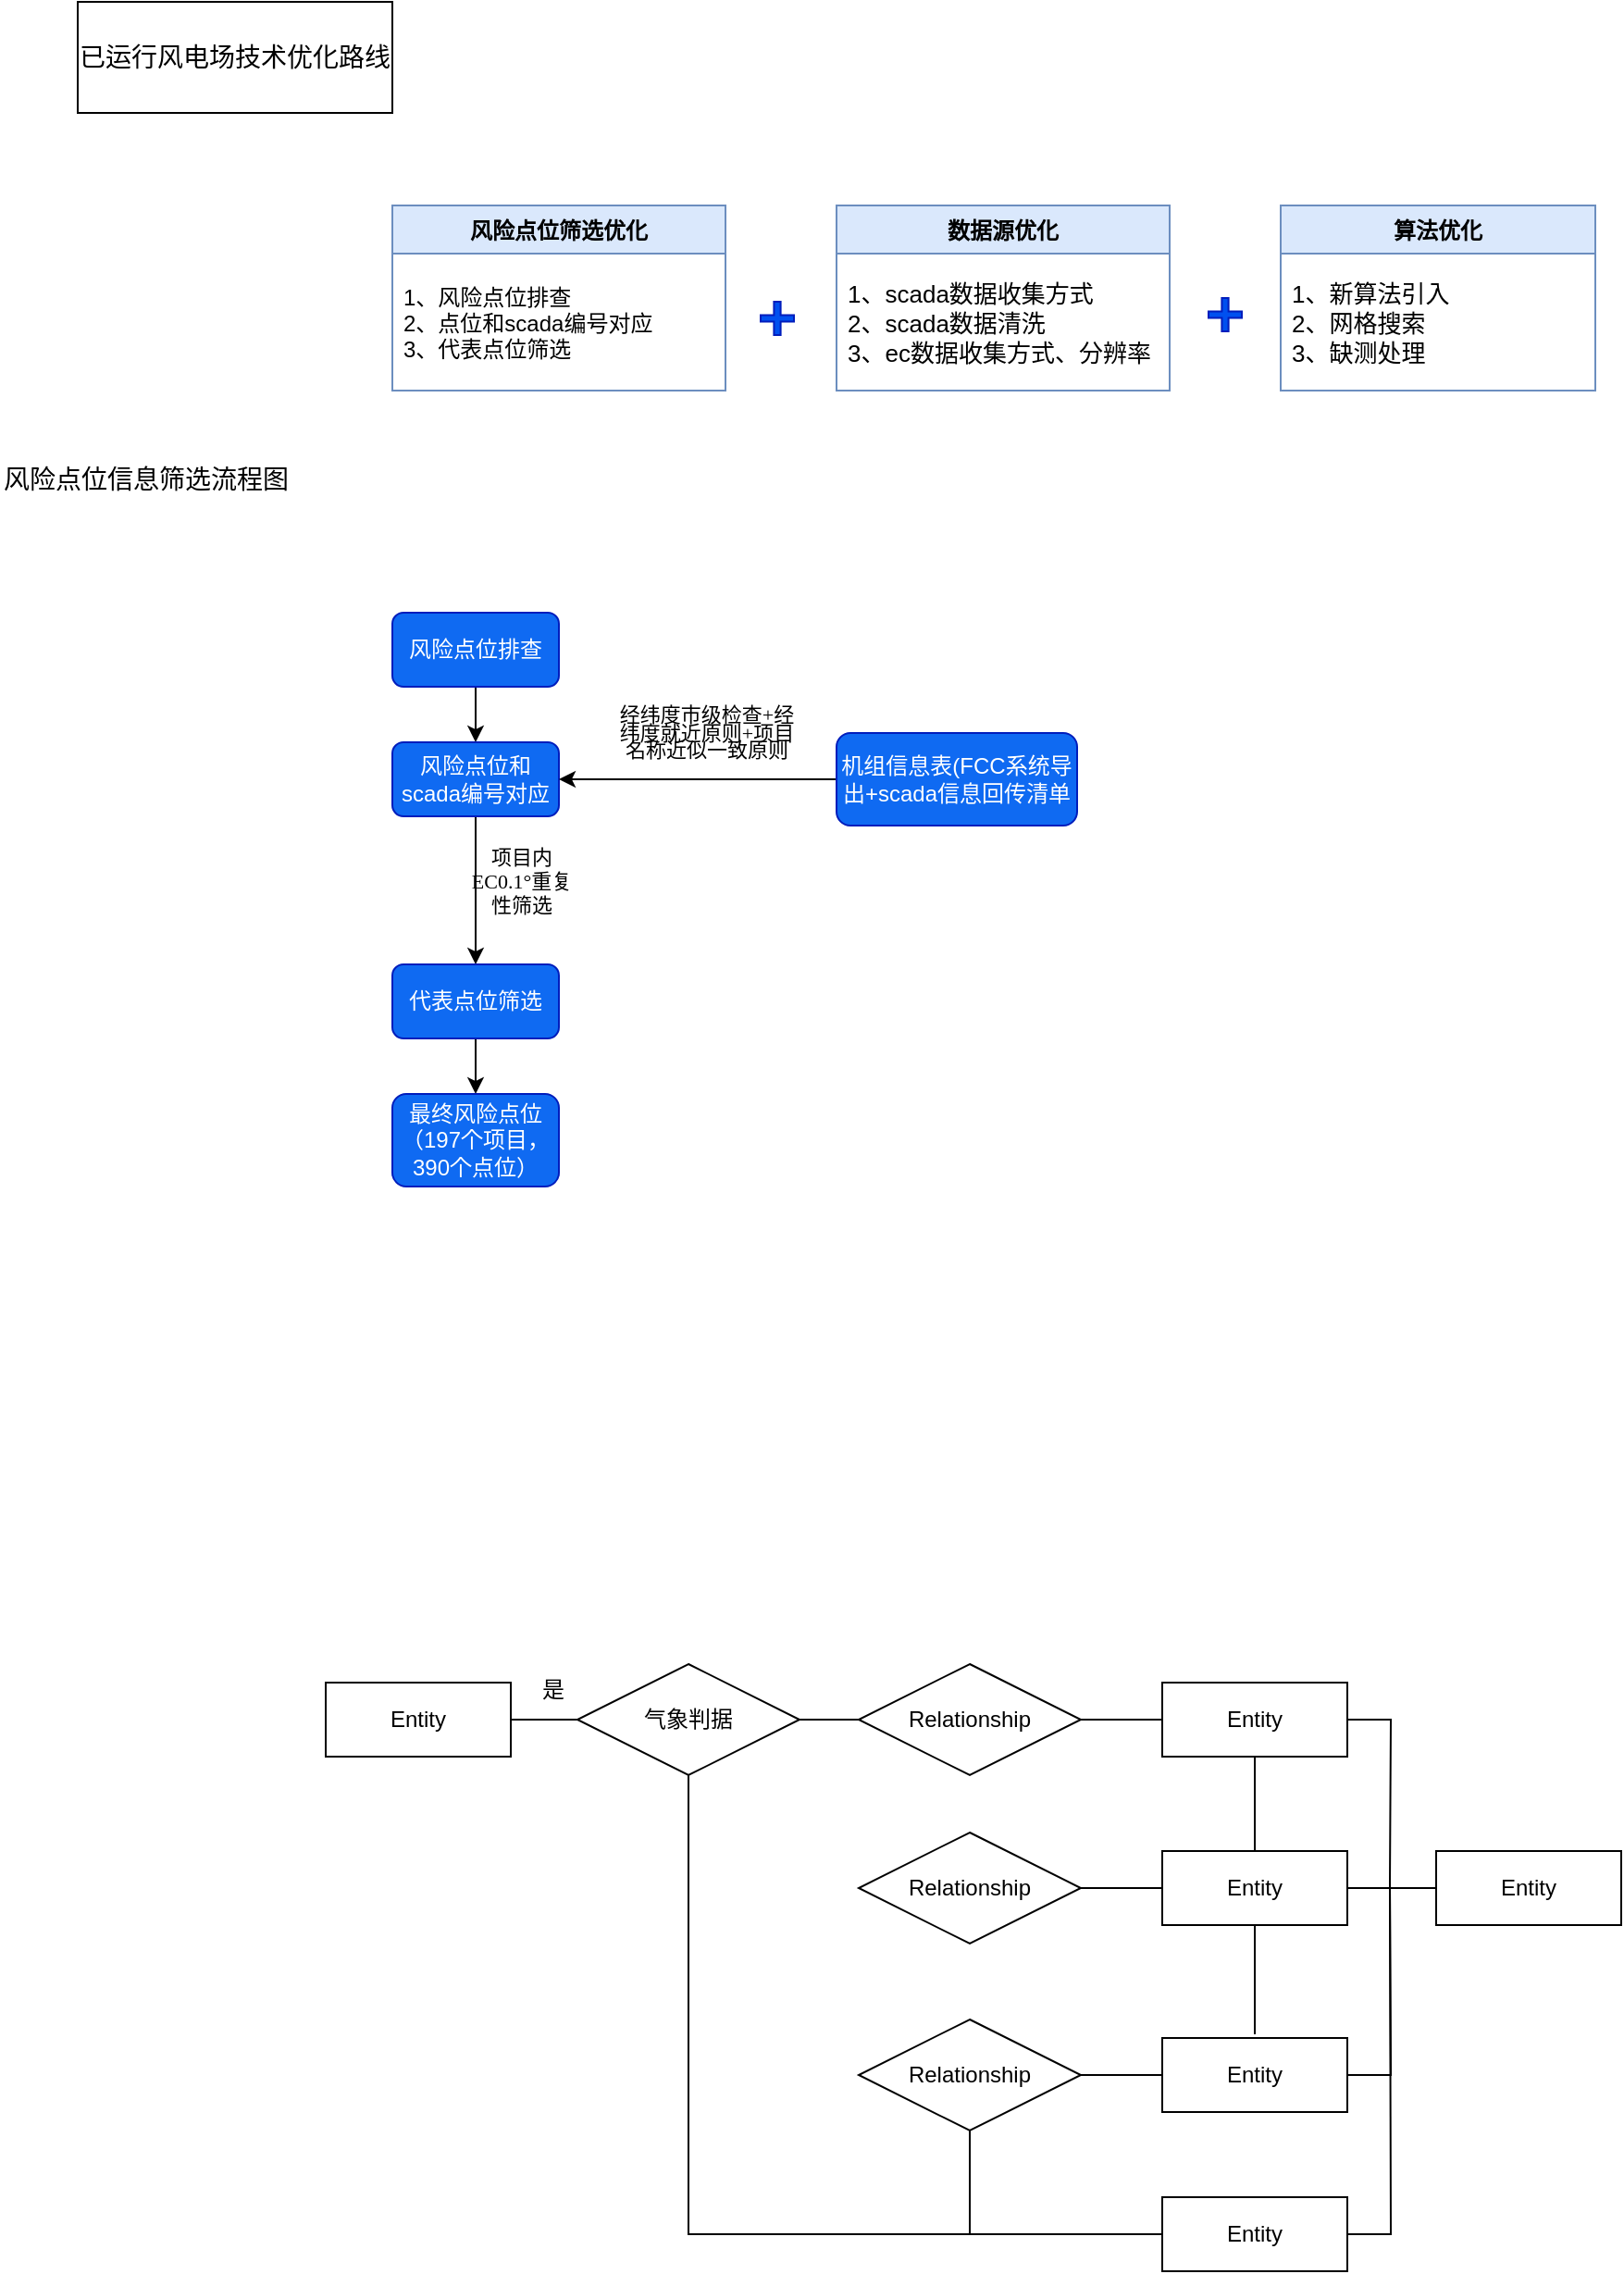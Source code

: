 <mxfile version="20.4.2" type="github">
  <diagram id="C5RBs43oDa-KdzZeNtuy" name="Page-1">
    <mxGraphModel dx="865" dy="989" grid="0" gridSize="10" guides="1" tooltips="1" connect="1" arrows="1" fold="1" page="0" pageScale="1" pageWidth="827" pageHeight="1169" background="none" math="0" shadow="0">
      <root>
        <mxCell id="WIyWlLk6GJQsqaUBKTNV-0" />
        <mxCell id="WIyWlLk6GJQsqaUBKTNV-1" parent="WIyWlLk6GJQsqaUBKTNV-0" />
        <mxCell id="zkfFHV4jXpPFQw0GAbJ--0" value="风险点位筛选优化" style="swimlane;fontStyle=1;align=center;verticalAlign=top;childLayout=stackLayout;horizontal=1;startSize=26;horizontalStack=0;resizeParent=1;resizeLast=0;collapsible=1;marginBottom=0;rounded=0;shadow=0;strokeWidth=1;fillColor=#dae8fc;strokeColor=#6c8ebf;" parent="WIyWlLk6GJQsqaUBKTNV-1" vertex="1">
          <mxGeometry x="220" y="150" width="180" height="100" as="geometry">
            <mxRectangle x="220" y="120" width="160" height="26" as="alternateBounds" />
          </mxGeometry>
        </mxCell>
        <mxCell id="zkfFHV4jXpPFQw0GAbJ--1" value="1、风险点位排查&#xa;2、点位和scada编号对应&#xa;3、代表点位筛选" style="text;align=left;verticalAlign=middle;spacingLeft=4;spacingRight=4;overflow=hidden;rotatable=0;points=[[0,0.5],[1,0.5]];portConstraint=eastwest;" parent="zkfFHV4jXpPFQw0GAbJ--0" vertex="1">
          <mxGeometry y="26" width="180" height="74" as="geometry" />
        </mxCell>
        <mxCell id="zkfFHV4jXpPFQw0GAbJ--17" value="数据源优化" style="swimlane;fontStyle=1;align=center;verticalAlign=top;childLayout=stackLayout;horizontal=1;startSize=26;horizontalStack=0;resizeParent=1;resizeLast=0;collapsible=1;marginBottom=0;rounded=0;shadow=0;strokeWidth=1;fillColor=#dae8fc;strokeColor=#6c8ebf;" parent="WIyWlLk6GJQsqaUBKTNV-1" vertex="1">
          <mxGeometry x="460" y="150" width="180" height="100" as="geometry">
            <mxRectangle x="508" y="120" width="160" height="26" as="alternateBounds" />
          </mxGeometry>
        </mxCell>
        <mxCell id="zkfFHV4jXpPFQw0GAbJ--18" value="1、scada数据收集方式&#xa;2、scada数据清洗&#xa;3、ec数据收集方式、分辨率" style="text;align=left;verticalAlign=middle;spacingLeft=4;spacingRight=4;overflow=hidden;rotatable=0;points=[[0,0.5],[1,0.5]];portConstraint=eastwest;horizontal=1;fontSize=13;" parent="zkfFHV4jXpPFQw0GAbJ--17" vertex="1">
          <mxGeometry y="26" width="180" height="74" as="geometry" />
        </mxCell>
        <mxCell id="KSTEse7L-qCAf8fkqhHU-2" value="" style="whiteSpace=wrap;html=1;strokeColor=none;fillColor=none;" parent="WIyWlLk6GJQsqaUBKTNV-1" vertex="1">
          <mxGeometry x="540" y="460" width="120" height="60" as="geometry" />
        </mxCell>
        <mxCell id="KSTEse7L-qCAf8fkqhHU-13" value="&lt;span style=&quot;text-align: start; font-size: 10.5pt; line-height: 21px; font-family: 宋体;&quot;&gt;已运行风电场技术优化路线&lt;/span&gt;&lt;span style=&quot;font-size: medium; text-align: start;&quot;&gt;&lt;/span&gt;" style="rounded=0;whiteSpace=wrap;html=1;fontSize=13;fillColor=none;" parent="WIyWlLk6GJQsqaUBKTNV-1" vertex="1">
          <mxGeometry x="50" y="40" width="170" height="60" as="geometry" />
        </mxCell>
        <mxCell id="KSTEse7L-qCAf8fkqhHU-19" value="算法优化" style="swimlane;fontStyle=1;align=center;verticalAlign=top;childLayout=stackLayout;horizontal=1;startSize=26;horizontalStack=0;resizeParent=1;resizeLast=0;collapsible=1;marginBottom=0;rounded=0;shadow=0;strokeWidth=1;fillColor=#dae8fc;strokeColor=#6c8ebf;" parent="WIyWlLk6GJQsqaUBKTNV-1" vertex="1">
          <mxGeometry x="700" y="150" width="170" height="100" as="geometry">
            <mxRectangle x="508" y="120" width="160" height="26" as="alternateBounds" />
          </mxGeometry>
        </mxCell>
        <mxCell id="KSTEse7L-qCAf8fkqhHU-20" value="1、新算法引入&#xa;2、网格搜索&#xa;3、缺测处理" style="text;align=left;verticalAlign=middle;spacingLeft=4;spacingRight=4;overflow=hidden;rotatable=0;points=[[0,0.5],[1,0.5]];portConstraint=eastwest;horizontal=1;fontSize=13;" parent="KSTEse7L-qCAf8fkqhHU-19" vertex="1">
          <mxGeometry y="26" width="170" height="74" as="geometry" />
        </mxCell>
        <mxCell id="KSTEse7L-qCAf8fkqhHU-24" value="&lt;span style=&quot;font-size:10.5pt;mso-bidi-font-size:10.0pt;&#xa;line-height:150%;font-family:宋体;mso-bidi-font-family:宋体;mso-font-kerning:1.0pt;&#xa;mso-ansi-language:ZH-CN;mso-fareast-language:ZH-CN;mso-bidi-language:AR-SA&quot;&gt;风险点位信息筛选流程图&lt;/span&gt;" style="text;whiteSpace=wrap;html=1;" parent="WIyWlLk6GJQsqaUBKTNV-1" vertex="1">
          <mxGeometry x="8" y="284" width="190" height="40" as="geometry" />
        </mxCell>
        <mxCell id="KSTEse7L-qCAf8fkqhHU-27" value="" style="edgeStyle=orthogonalEdgeStyle;rounded=0;orthogonalLoop=1;jettySize=auto;html=1;" parent="WIyWlLk6GJQsqaUBKTNV-1" source="KSTEse7L-qCAf8fkqhHU-25" edge="1">
          <mxGeometry relative="1" as="geometry">
            <mxPoint x="265" y="440" as="targetPoint" />
          </mxGeometry>
        </mxCell>
        <mxCell id="KSTEse7L-qCAf8fkqhHU-25" value="风险点位排查" style="rounded=1;whiteSpace=wrap;html=1;fillColor=#0F6AF2;fontColor=#ffffff;strokeColor=#001DBC;" parent="WIyWlLk6GJQsqaUBKTNV-1" vertex="1">
          <mxGeometry x="220" y="370" width="90" height="40" as="geometry" />
        </mxCell>
        <mxCell id="KSTEse7L-qCAf8fkqhHU-47" value="" style="edgeStyle=orthogonalEdgeStyle;rounded=0;orthogonalLoop=1;jettySize=auto;html=1;fontFamily=Tahoma;fontSize=11;" parent="WIyWlLk6GJQsqaUBKTNV-1" source="KSTEse7L-qCAf8fkqhHU-32" target="KSTEse7L-qCAf8fkqhHU-41" edge="1">
          <mxGeometry relative="1" as="geometry" />
        </mxCell>
        <mxCell id="KSTEse7L-qCAf8fkqhHU-32" value="风险点位和scada编号对应" style="rounded=1;whiteSpace=wrap;html=1;fillColor=#0F6AF2;fontColor=#ffffff;strokeColor=#001DBC;" parent="WIyWlLk6GJQsqaUBKTNV-1" vertex="1">
          <mxGeometry x="220" y="440" width="90" height="40" as="geometry" />
        </mxCell>
        <mxCell id="KSTEse7L-qCAf8fkqhHU-39" value="&lt;font style=&quot;line-height: 0.8; font-size: 11px;&quot;&gt;经纬度市级检查+经纬度就近原则+项目名称近似一致原则&lt;/font&gt;" style="text;html=1;strokeColor=none;fillColor=none;align=center;verticalAlign=middle;whiteSpace=wrap;rounded=0;fontSize=3;spacing=-1;fontFamily=Verdana;" parent="WIyWlLk6GJQsqaUBKTNV-1" vertex="1">
          <mxGeometry x="340" y="410" width="100" height="50" as="geometry" />
        </mxCell>
        <mxCell id="KSTEse7L-qCAf8fkqhHU-45" value="" style="edgeStyle=orthogonalEdgeStyle;rounded=0;orthogonalLoop=1;jettySize=auto;html=1;fontFamily=Tahoma;fontSize=11;entryX=1;entryY=0.5;entryDx=0;entryDy=0;" parent="WIyWlLk6GJQsqaUBKTNV-1" source="KSTEse7L-qCAf8fkqhHU-40" target="KSTEse7L-qCAf8fkqhHU-32" edge="1">
          <mxGeometry relative="1" as="geometry">
            <mxPoint x="320" y="460" as="targetPoint" />
          </mxGeometry>
        </mxCell>
        <mxCell id="KSTEse7L-qCAf8fkqhHU-40" value="机组信息表(FCC系统导出+scada信息回传清单" style="rounded=1;whiteSpace=wrap;html=1;fillColor=#0F6AF2;fontColor=#ffffff;strokeColor=#001DBC;" parent="WIyWlLk6GJQsqaUBKTNV-1" vertex="1">
          <mxGeometry x="460" y="435" width="130" height="50" as="geometry" />
        </mxCell>
        <mxCell id="KSTEse7L-qCAf8fkqhHU-51" value="" style="edgeStyle=orthogonalEdgeStyle;rounded=0;orthogonalLoop=1;jettySize=auto;html=1;fontFamily=Tahoma;fontSize=11;" parent="WIyWlLk6GJQsqaUBKTNV-1" source="KSTEse7L-qCAf8fkqhHU-41" target="KSTEse7L-qCAf8fkqhHU-49" edge="1">
          <mxGeometry relative="1" as="geometry" />
        </mxCell>
        <mxCell id="KSTEse7L-qCAf8fkqhHU-41" value="代表点位筛选" style="rounded=1;whiteSpace=wrap;html=1;fillColor=#0F6AF2;fontColor=#ffffff;strokeColor=#001DBC;" parent="WIyWlLk6GJQsqaUBKTNV-1" vertex="1">
          <mxGeometry x="220" y="560" width="90" height="40" as="geometry" />
        </mxCell>
        <mxCell id="KSTEse7L-qCAf8fkqhHU-48" value="项目内EC0.1°重复性筛选" style="text;html=1;strokeColor=none;fillColor=none;align=center;verticalAlign=middle;whiteSpace=wrap;rounded=0;fontFamily=Tahoma;fontSize=11;" parent="WIyWlLk6GJQsqaUBKTNV-1" vertex="1">
          <mxGeometry x="260" y="500" width="60" height="30" as="geometry" />
        </mxCell>
        <mxCell id="KSTEse7L-qCAf8fkqhHU-49" value="最终风险点位&lt;br&gt;（197个项目，390个点位）" style="rounded=1;whiteSpace=wrap;html=1;fillColor=#0F6AF2;fontColor=#ffffff;strokeColor=#001DBC;" parent="WIyWlLk6GJQsqaUBKTNV-1" vertex="1">
          <mxGeometry x="220" y="630" width="90" height="50" as="geometry" />
        </mxCell>
        <mxCell id="En7vLa5YdN1gZkxb2_46-0" value="" style="shape=cross;whiteSpace=wrap;html=1;fillColor=#0050ef;strokeColor=#001DBC;fontColor=#ffffff;" parent="WIyWlLk6GJQsqaUBKTNV-1" vertex="1">
          <mxGeometry x="419" y="202" width="18" height="18" as="geometry" />
        </mxCell>
        <mxCell id="En7vLa5YdN1gZkxb2_46-3" value="" style="shape=cross;whiteSpace=wrap;html=1;fillColor=#0050ef;strokeColor=#001DBC;fontColor=#ffffff;" parent="WIyWlLk6GJQsqaUBKTNV-1" vertex="1">
          <mxGeometry x="661" y="200" width="18" height="18" as="geometry" />
        </mxCell>
        <mxCell id="5YajI4EcnErkIa19EKSG-146" value="" style="edgeStyle=orthogonalEdgeStyle;rounded=0;orthogonalLoop=1;jettySize=auto;html=1;endArrow=none;endFill=0;" edge="1" parent="WIyWlLk6GJQsqaUBKTNV-1" source="5YajI4EcnErkIa19EKSG-134" target="5YajI4EcnErkIa19EKSG-135">
          <mxGeometry relative="1" as="geometry" />
        </mxCell>
        <mxCell id="5YajI4EcnErkIa19EKSG-134" value="Entity" style="whiteSpace=wrap;html=1;align=center;" vertex="1" parent="WIyWlLk6GJQsqaUBKTNV-1">
          <mxGeometry x="184" y="948" width="100" height="40" as="geometry" />
        </mxCell>
        <mxCell id="5YajI4EcnErkIa19EKSG-147" value="" style="edgeStyle=orthogonalEdgeStyle;rounded=0;orthogonalLoop=1;jettySize=auto;html=1;endArrow=none;endFill=0;" edge="1" parent="WIyWlLk6GJQsqaUBKTNV-1" source="5YajI4EcnErkIa19EKSG-135" target="5YajI4EcnErkIa19EKSG-136">
          <mxGeometry relative="1" as="geometry" />
        </mxCell>
        <mxCell id="5YajI4EcnErkIa19EKSG-135" value="气象判据" style="shape=rhombus;perimeter=rhombusPerimeter;whiteSpace=wrap;html=1;align=center;" vertex="1" parent="WIyWlLk6GJQsqaUBKTNV-1">
          <mxGeometry x="320" y="938" width="120" height="60" as="geometry" />
        </mxCell>
        <mxCell id="5YajI4EcnErkIa19EKSG-148" value="" style="edgeStyle=orthogonalEdgeStyle;rounded=0;orthogonalLoop=1;jettySize=auto;html=1;endArrow=none;endFill=0;" edge="1" parent="WIyWlLk6GJQsqaUBKTNV-1" source="5YajI4EcnErkIa19EKSG-136" target="5YajI4EcnErkIa19EKSG-139">
          <mxGeometry relative="1" as="geometry" />
        </mxCell>
        <mxCell id="5YajI4EcnErkIa19EKSG-136" value="Relationship" style="shape=rhombus;perimeter=rhombusPerimeter;whiteSpace=wrap;html=1;align=center;" vertex="1" parent="WIyWlLk6GJQsqaUBKTNV-1">
          <mxGeometry x="472" y="938" width="120" height="60" as="geometry" />
        </mxCell>
        <mxCell id="5YajI4EcnErkIa19EKSG-159" value="" style="edgeStyle=orthogonalEdgeStyle;rounded=0;orthogonalLoop=1;jettySize=auto;html=1;startArrow=none;startFill=0;endArrow=none;endFill=0;" edge="1" parent="WIyWlLk6GJQsqaUBKTNV-1" source="5YajI4EcnErkIa19EKSG-137" target="5YajI4EcnErkIa19EKSG-140">
          <mxGeometry relative="1" as="geometry" />
        </mxCell>
        <mxCell id="5YajI4EcnErkIa19EKSG-137" value="Relationship" style="shape=rhombus;perimeter=rhombusPerimeter;whiteSpace=wrap;html=1;align=center;" vertex="1" parent="WIyWlLk6GJQsqaUBKTNV-1">
          <mxGeometry x="472" y="1029" width="120" height="60" as="geometry" />
        </mxCell>
        <mxCell id="5YajI4EcnErkIa19EKSG-160" value="" style="edgeStyle=orthogonalEdgeStyle;rounded=0;orthogonalLoop=1;jettySize=auto;html=1;startArrow=none;startFill=0;endArrow=none;endFill=0;" edge="1" parent="WIyWlLk6GJQsqaUBKTNV-1" source="5YajI4EcnErkIa19EKSG-138" target="5YajI4EcnErkIa19EKSG-141">
          <mxGeometry relative="1" as="geometry" />
        </mxCell>
        <mxCell id="5YajI4EcnErkIa19EKSG-186" value="" style="edgeStyle=orthogonalEdgeStyle;rounded=0;orthogonalLoop=1;jettySize=auto;html=1;startArrow=none;startFill=0;endArrow=none;endFill=0;" edge="1" parent="WIyWlLk6GJQsqaUBKTNV-1" source="5YajI4EcnErkIa19EKSG-138">
          <mxGeometry relative="1" as="geometry">
            <mxPoint x="532" y="1246" as="targetPoint" />
          </mxGeometry>
        </mxCell>
        <mxCell id="5YajI4EcnErkIa19EKSG-138" value="Relationship" style="shape=rhombus;perimeter=rhombusPerimeter;whiteSpace=wrap;html=1;align=center;" vertex="1" parent="WIyWlLk6GJQsqaUBKTNV-1">
          <mxGeometry x="472" y="1130" width="120" height="60" as="geometry" />
        </mxCell>
        <mxCell id="5YajI4EcnErkIa19EKSG-149" value="" style="edgeStyle=orthogonalEdgeStyle;rounded=0;orthogonalLoop=1;jettySize=auto;html=1;endArrow=none;endFill=0;" edge="1" parent="WIyWlLk6GJQsqaUBKTNV-1" source="5YajI4EcnErkIa19EKSG-139" target="5YajI4EcnErkIa19EKSG-140">
          <mxGeometry relative="1" as="geometry" />
        </mxCell>
        <mxCell id="5YajI4EcnErkIa19EKSG-196" value="" style="edgeStyle=orthogonalEdgeStyle;rounded=0;orthogonalLoop=1;jettySize=auto;html=1;startArrow=none;startFill=0;endArrow=none;endFill=0;" edge="1" parent="WIyWlLk6GJQsqaUBKTNV-1" source="5YajI4EcnErkIa19EKSG-139">
          <mxGeometry relative="1" as="geometry">
            <mxPoint x="759" y="1057" as="targetPoint" />
          </mxGeometry>
        </mxCell>
        <mxCell id="5YajI4EcnErkIa19EKSG-139" value="Entity" style="whiteSpace=wrap;html=1;align=center;" vertex="1" parent="WIyWlLk6GJQsqaUBKTNV-1">
          <mxGeometry x="636" y="948" width="100" height="40" as="geometry" />
        </mxCell>
        <mxCell id="5YajI4EcnErkIa19EKSG-150" style="edgeStyle=orthogonalEdgeStyle;rounded=0;orthogonalLoop=1;jettySize=auto;html=1;exitX=0.5;exitY=1;exitDx=0;exitDy=0;endArrow=none;endFill=0;" edge="1" parent="WIyWlLk6GJQsqaUBKTNV-1" source="5YajI4EcnErkIa19EKSG-140">
          <mxGeometry relative="1" as="geometry">
            <mxPoint x="686" y="1138" as="targetPoint" />
          </mxGeometry>
        </mxCell>
        <mxCell id="5YajI4EcnErkIa19EKSG-158" value="" style="edgeStyle=orthogonalEdgeStyle;rounded=0;orthogonalLoop=1;jettySize=auto;html=1;startArrow=none;startFill=0;endArrow=none;endFill=0;" edge="1" parent="WIyWlLk6GJQsqaUBKTNV-1" source="5YajI4EcnErkIa19EKSG-140" target="5YajI4EcnErkIa19EKSG-155">
          <mxGeometry relative="1" as="geometry" />
        </mxCell>
        <mxCell id="5YajI4EcnErkIa19EKSG-140" value="Entity" style="whiteSpace=wrap;html=1;align=center;" vertex="1" parent="WIyWlLk6GJQsqaUBKTNV-1">
          <mxGeometry x="636" y="1039" width="100" height="40" as="geometry" />
        </mxCell>
        <mxCell id="5YajI4EcnErkIa19EKSG-199" value="" style="edgeStyle=orthogonalEdgeStyle;rounded=0;orthogonalLoop=1;jettySize=auto;html=1;startArrow=none;startFill=0;endArrow=none;endFill=0;" edge="1" parent="WIyWlLk6GJQsqaUBKTNV-1" source="5YajI4EcnErkIa19EKSG-141">
          <mxGeometry relative="1" as="geometry">
            <mxPoint x="759" y="1059" as="targetPoint" />
          </mxGeometry>
        </mxCell>
        <mxCell id="5YajI4EcnErkIa19EKSG-141" value="Entity" style="whiteSpace=wrap;html=1;align=center;" vertex="1" parent="WIyWlLk6GJQsqaUBKTNV-1">
          <mxGeometry x="636" y="1140" width="100" height="40" as="geometry" />
        </mxCell>
        <mxCell id="5YajI4EcnErkIa19EKSG-155" value="Entity" style="whiteSpace=wrap;html=1;align=center;" vertex="1" parent="WIyWlLk6GJQsqaUBKTNV-1">
          <mxGeometry x="784" y="1039" width="100" height="40" as="geometry" />
        </mxCell>
        <mxCell id="5YajI4EcnErkIa19EKSG-182" value="" style="edgeStyle=orthogonalEdgeStyle;rounded=0;orthogonalLoop=1;jettySize=auto;html=1;startArrow=none;startFill=0;endArrow=none;endFill=0;entryX=0.5;entryY=1;entryDx=0;entryDy=0;" edge="1" parent="WIyWlLk6GJQsqaUBKTNV-1" source="5YajI4EcnErkIa19EKSG-165" target="5YajI4EcnErkIa19EKSG-135">
          <mxGeometry relative="1" as="geometry">
            <mxPoint x="506" y="1246" as="targetPoint" />
          </mxGeometry>
        </mxCell>
        <mxCell id="5YajI4EcnErkIa19EKSG-184" value="" style="edgeStyle=orthogonalEdgeStyle;rounded=0;orthogonalLoop=1;jettySize=auto;html=1;startArrow=none;startFill=0;endArrow=none;endFill=0;" edge="1" parent="WIyWlLk6GJQsqaUBKTNV-1" source="5YajI4EcnErkIa19EKSG-165">
          <mxGeometry relative="1" as="geometry">
            <mxPoint x="546" y="1246" as="targetPoint" />
          </mxGeometry>
        </mxCell>
        <mxCell id="5YajI4EcnErkIa19EKSG-201" value="" style="edgeStyle=orthogonalEdgeStyle;rounded=0;orthogonalLoop=1;jettySize=auto;html=1;startArrow=none;startFill=0;endArrow=none;endFill=0;" edge="1" parent="WIyWlLk6GJQsqaUBKTNV-1" source="5YajI4EcnErkIa19EKSG-165">
          <mxGeometry relative="1" as="geometry">
            <mxPoint x="759" y="1055" as="targetPoint" />
          </mxGeometry>
        </mxCell>
        <mxCell id="5YajI4EcnErkIa19EKSG-165" value="Entity" style="whiteSpace=wrap;html=1;align=center;" vertex="1" parent="WIyWlLk6GJQsqaUBKTNV-1">
          <mxGeometry x="636" y="1226" width="100" height="40" as="geometry" />
        </mxCell>
        <mxCell id="5YajI4EcnErkIa19EKSG-203" value="是" style="text;html=1;strokeColor=none;fillColor=none;align=center;verticalAlign=middle;whiteSpace=wrap;rounded=0;" vertex="1" parent="WIyWlLk6GJQsqaUBKTNV-1">
          <mxGeometry x="277" y="938" width="60" height="28" as="geometry" />
        </mxCell>
      </root>
    </mxGraphModel>
  </diagram>
</mxfile>
